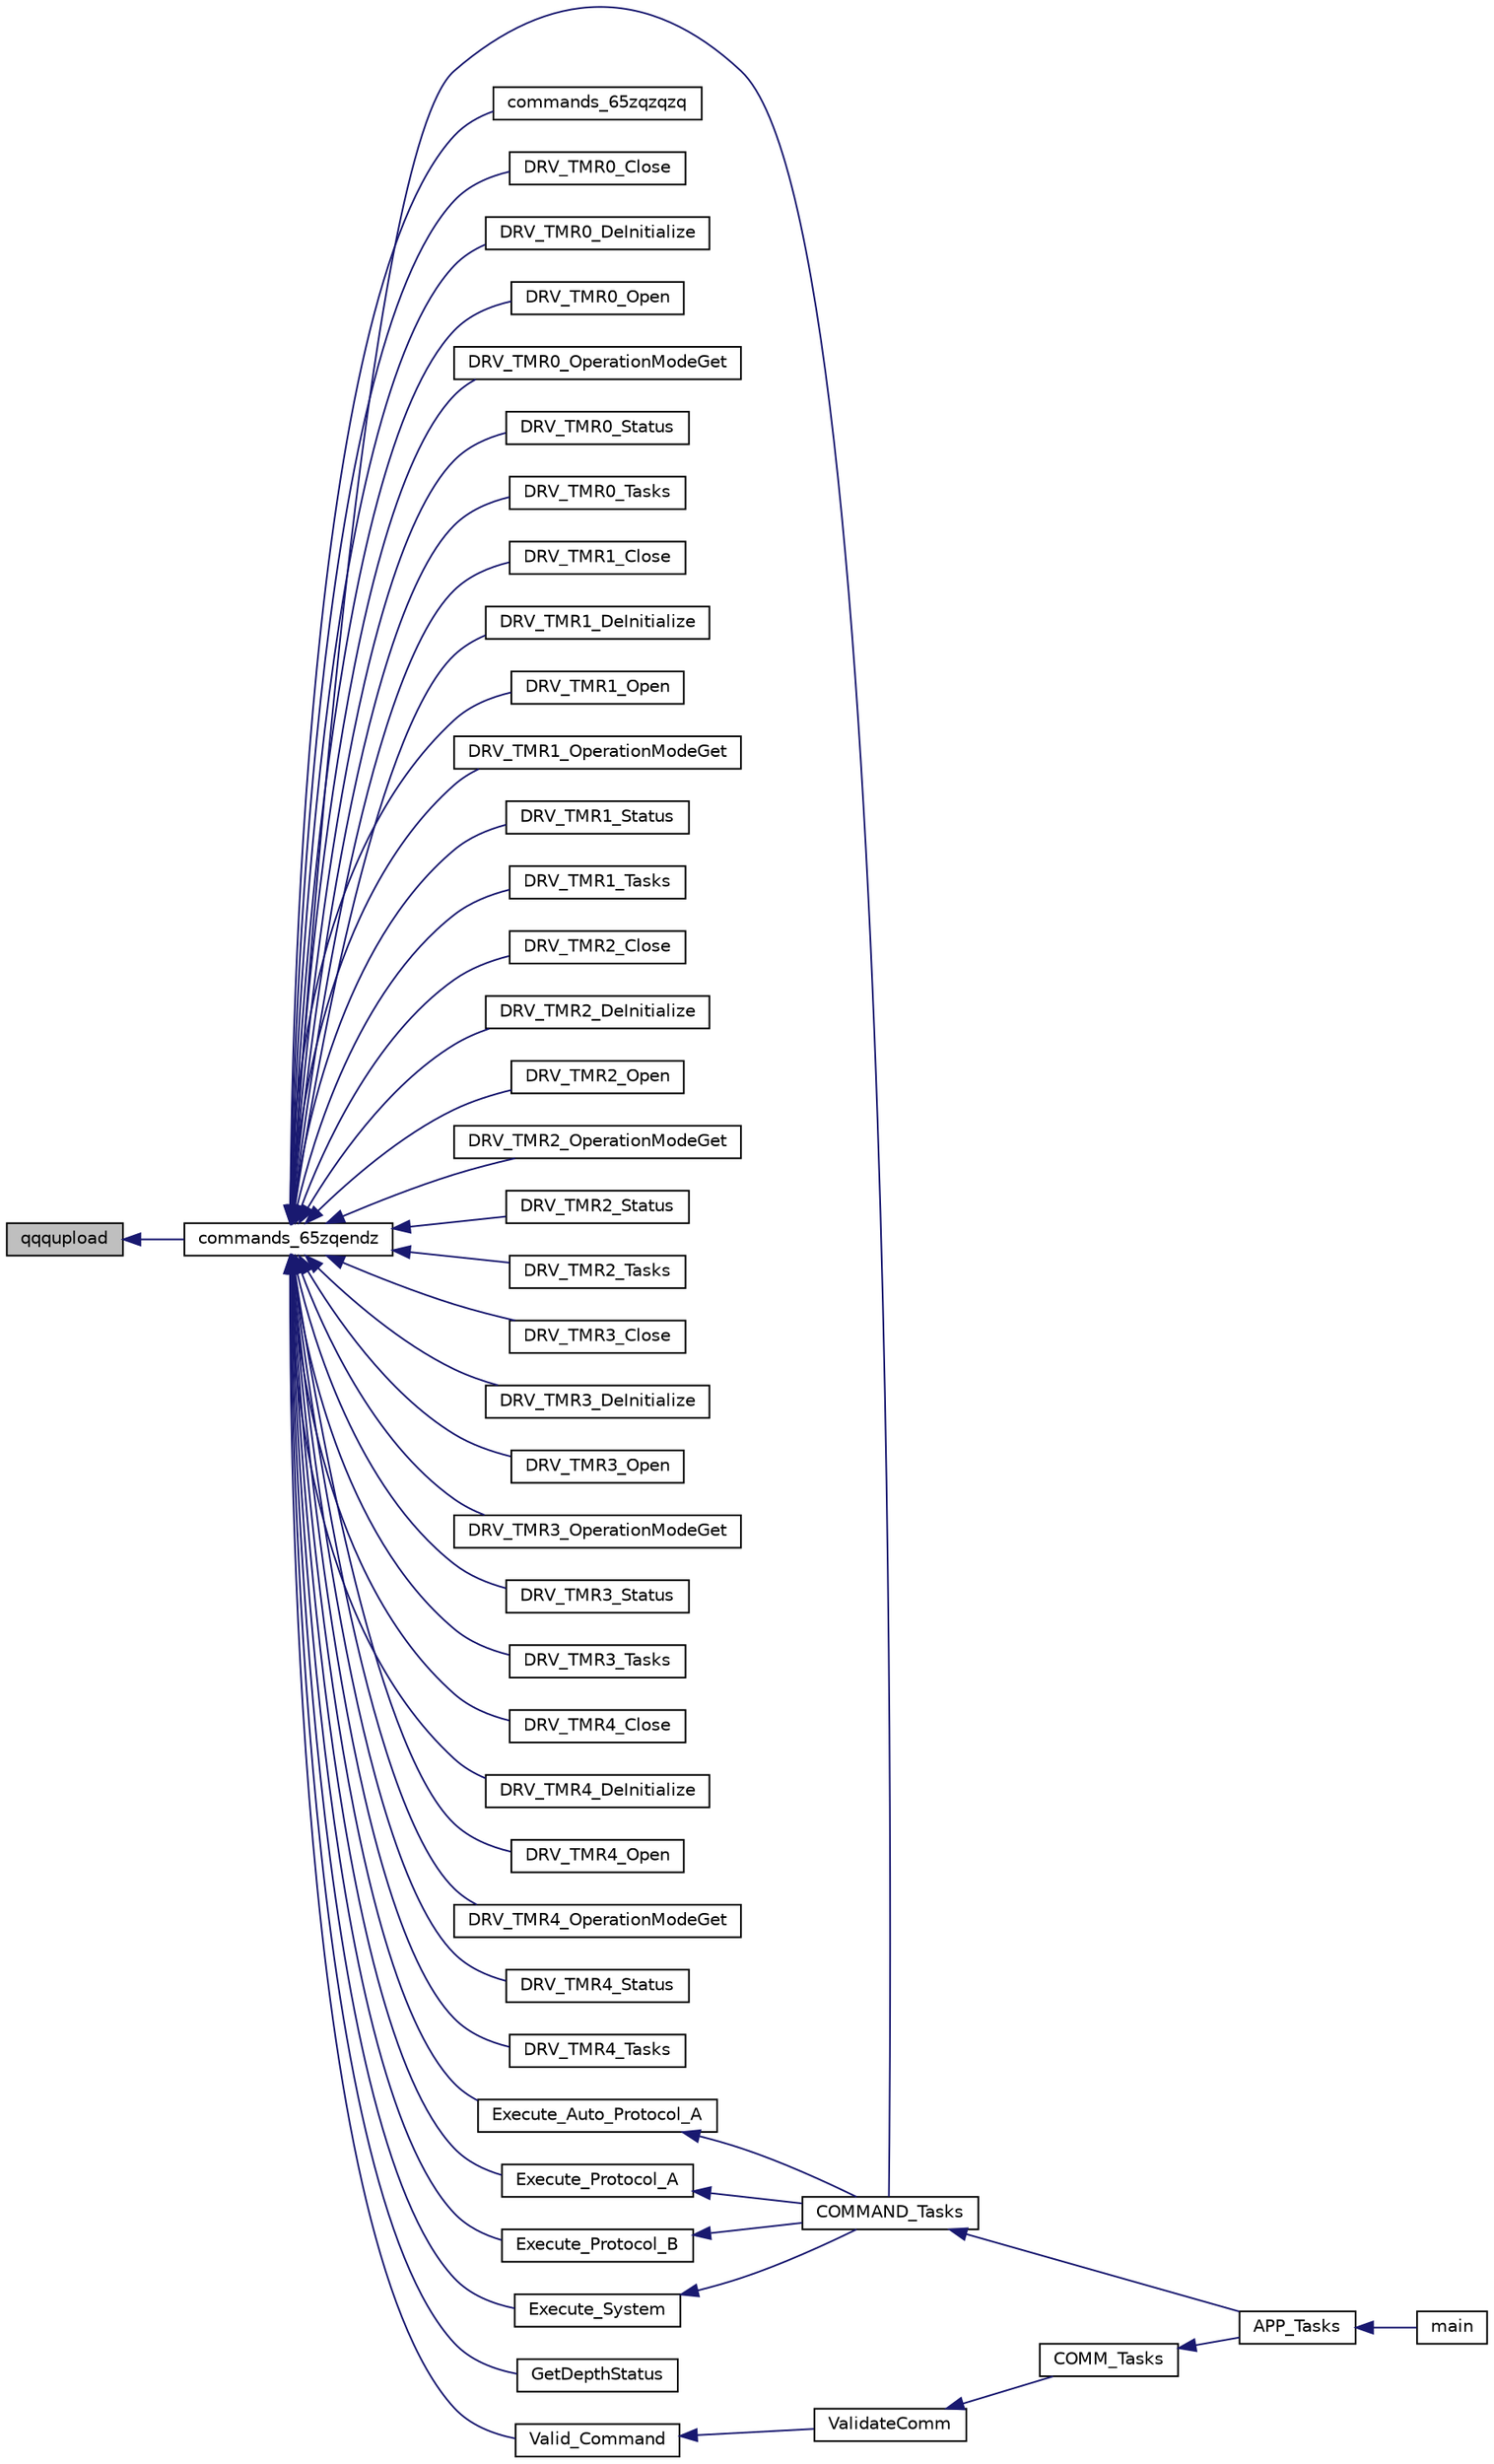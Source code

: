 digraph "qqqupload"
{
  edge [fontname="Helvetica",fontsize="10",labelfontname="Helvetica",labelfontsize="10"];
  node [fontname="Helvetica",fontsize="10",shape=record];
  rankdir="LR";
  Node1865 [label="qqqupload",height=0.2,width=0.4,color="black", fillcolor="grey75", style="filled", fontcolor="black"];
  Node1865 -> Node1866 [dir="back",color="midnightblue",fontsize="10",style="solid",fontname="Helvetica"];
  Node1866 [label="commands_65zqendz",height=0.2,width=0.4,color="black", fillcolor="white", style="filled",URL="$inszt__commands_8c.html#ae5eaf40dc6507a08e90fc7a48ee2fd81"];
  Node1866 -> Node1867 [dir="back",color="midnightblue",fontsize="10",style="solid",fontname="Helvetica"];
  Node1867 [label="COMMAND_Tasks",height=0.2,width=0.4,color="black", fillcolor="white", style="filled",URL="$inszt__commands_8c.html#a18253442833a6f9dcc1031492524596c"];
  Node1867 -> Node1868 [dir="back",color="midnightblue",fontsize="10",style="solid",fontname="Helvetica"];
  Node1868 [label="APP_Tasks",height=0.2,width=0.4,color="black", fillcolor="white", style="filled",URL="$inszt__app_8c.html#a859aee46b660cfee47cfd45ce08f6862"];
  Node1868 -> Node1869 [dir="back",color="midnightblue",fontsize="10",style="solid",fontname="Helvetica"];
  Node1869 [label="main",height=0.2,width=0.4,color="black", fillcolor="white", style="filled",URL="$inszt__main_8c.html#a840291bc02cba5474a4cb46a9b9566fe"];
  Node1866 -> Node1870 [dir="back",color="midnightblue",fontsize="10",style="solid",fontname="Helvetica"];
  Node1870 [label="commands_65zqzqzq",height=0.2,width=0.4,color="black", fillcolor="white", style="filled",URL="$inszt__commands_8c.html#afb0b41e4da3053f2017ab1627fd049ae"];
  Node1866 -> Node1871 [dir="back",color="midnightblue",fontsize="10",style="solid",fontname="Helvetica"];
  Node1871 [label="DRV_TMR0_Close",height=0.2,width=0.4,color="black", fillcolor="white", style="filled",URL="$inszt__commands_8c.html#a32eae35a1e64a44969e70c746ec9cdc2"];
  Node1866 -> Node1872 [dir="back",color="midnightblue",fontsize="10",style="solid",fontname="Helvetica"];
  Node1872 [label="DRV_TMR0_DeInitialize",height=0.2,width=0.4,color="black", fillcolor="white", style="filled",URL="$inszt__commands_8c.html#ac35e22ce2277246569aa15a0142f42de"];
  Node1866 -> Node1873 [dir="back",color="midnightblue",fontsize="10",style="solid",fontname="Helvetica"];
  Node1873 [label="DRV_TMR0_Open",height=0.2,width=0.4,color="black", fillcolor="white", style="filled",URL="$inszt__commands_8c.html#a6185be0b1acc5308100e9c168c6d9882"];
  Node1866 -> Node1874 [dir="back",color="midnightblue",fontsize="10",style="solid",fontname="Helvetica"];
  Node1874 [label="DRV_TMR0_OperationModeGet",height=0.2,width=0.4,color="black", fillcolor="white", style="filled",URL="$inszt__commands_8c.html#a75154e72363837310412c5f0f77ca99b"];
  Node1866 -> Node1875 [dir="back",color="midnightblue",fontsize="10",style="solid",fontname="Helvetica"];
  Node1875 [label="DRV_TMR0_Status",height=0.2,width=0.4,color="black", fillcolor="white", style="filled",URL="$inszt__commands_8c.html#aa0b45abb3787c0b80fba63077983fda6"];
  Node1866 -> Node1876 [dir="back",color="midnightblue",fontsize="10",style="solid",fontname="Helvetica"];
  Node1876 [label="DRV_TMR0_Tasks",height=0.2,width=0.4,color="black", fillcolor="white", style="filled",URL="$inszt__commands_8c.html#a074ed24077060483c762988f726d23e9"];
  Node1866 -> Node1877 [dir="back",color="midnightblue",fontsize="10",style="solid",fontname="Helvetica"];
  Node1877 [label="DRV_TMR1_Close",height=0.2,width=0.4,color="black", fillcolor="white", style="filled",URL="$inszt__commands_8c.html#a6a5cde4bb2a1f040394eff6085aa1d59"];
  Node1866 -> Node1878 [dir="back",color="midnightblue",fontsize="10",style="solid",fontname="Helvetica"];
  Node1878 [label="DRV_TMR1_DeInitialize",height=0.2,width=0.4,color="black", fillcolor="white", style="filled",URL="$inszt__commands_8c.html#abf7739f5097a1ceff5268ea070a35c9e"];
  Node1866 -> Node1879 [dir="back",color="midnightblue",fontsize="10",style="solid",fontname="Helvetica"];
  Node1879 [label="DRV_TMR1_Open",height=0.2,width=0.4,color="black", fillcolor="white", style="filled",URL="$inszt__commands_8c.html#ac23662f1a2e62aff3d8576b4fb403b5e"];
  Node1866 -> Node1880 [dir="back",color="midnightblue",fontsize="10",style="solid",fontname="Helvetica"];
  Node1880 [label="DRV_TMR1_OperationModeGet",height=0.2,width=0.4,color="black", fillcolor="white", style="filled",URL="$inszt__commands_8c.html#a2ddcb52c248a14db2f5d3cc2b8396b4d"];
  Node1866 -> Node1881 [dir="back",color="midnightblue",fontsize="10",style="solid",fontname="Helvetica"];
  Node1881 [label="DRV_TMR1_Status",height=0.2,width=0.4,color="black", fillcolor="white", style="filled",URL="$inszt__commands_8c.html#af0b509a65d0cc40830845f905e72f383"];
  Node1866 -> Node1882 [dir="back",color="midnightblue",fontsize="10",style="solid",fontname="Helvetica"];
  Node1882 [label="DRV_TMR1_Tasks",height=0.2,width=0.4,color="black", fillcolor="white", style="filled",URL="$inszt__commands_8c.html#a0c01e1083b80ad88b2bc0fae758b1f0e"];
  Node1866 -> Node1883 [dir="back",color="midnightblue",fontsize="10",style="solid",fontname="Helvetica"];
  Node1883 [label="DRV_TMR2_Close",height=0.2,width=0.4,color="black", fillcolor="white", style="filled",URL="$inszt__commands_8c.html#a5ad44e5f36f8a566c396331e7c08c15d"];
  Node1866 -> Node1884 [dir="back",color="midnightblue",fontsize="10",style="solid",fontname="Helvetica"];
  Node1884 [label="DRV_TMR2_DeInitialize",height=0.2,width=0.4,color="black", fillcolor="white", style="filled",URL="$inszt__commands_8c.html#a0aa800750e31f5d3aea0afcd7faa41fe"];
  Node1866 -> Node1885 [dir="back",color="midnightblue",fontsize="10",style="solid",fontname="Helvetica"];
  Node1885 [label="DRV_TMR2_Open",height=0.2,width=0.4,color="black", fillcolor="white", style="filled",URL="$inszt__commands_8c.html#ae3ec2e7d926f1dfcf4d5b4ec3f4452b1"];
  Node1866 -> Node1886 [dir="back",color="midnightblue",fontsize="10",style="solid",fontname="Helvetica"];
  Node1886 [label="DRV_TMR2_OperationModeGet",height=0.2,width=0.4,color="black", fillcolor="white", style="filled",URL="$inszt__commands_8c.html#aaec612bc5ca6823e226aa9e168f0f7e4"];
  Node1866 -> Node1887 [dir="back",color="midnightblue",fontsize="10",style="solid",fontname="Helvetica"];
  Node1887 [label="DRV_TMR2_Status",height=0.2,width=0.4,color="black", fillcolor="white", style="filled",URL="$inszt__commands_8c.html#ab66021f387d5cbb3e7ab20b7718aa773"];
  Node1866 -> Node1888 [dir="back",color="midnightblue",fontsize="10",style="solid",fontname="Helvetica"];
  Node1888 [label="DRV_TMR2_Tasks",height=0.2,width=0.4,color="black", fillcolor="white", style="filled",URL="$inszt__commands_8c.html#a4cae103296c260a0cacd0bfbb02abec6"];
  Node1866 -> Node1889 [dir="back",color="midnightblue",fontsize="10",style="solid",fontname="Helvetica"];
  Node1889 [label="DRV_TMR3_Close",height=0.2,width=0.4,color="black", fillcolor="white", style="filled",URL="$inszt__commands_8c.html#a5dd9fa4b5c96ae83f17ed22952b3526b"];
  Node1866 -> Node1890 [dir="back",color="midnightblue",fontsize="10",style="solid",fontname="Helvetica"];
  Node1890 [label="DRV_TMR3_DeInitialize",height=0.2,width=0.4,color="black", fillcolor="white", style="filled",URL="$inszt__commands_8c.html#a51119949a1b0dc2ade9d15cd3eef3cf9"];
  Node1866 -> Node1891 [dir="back",color="midnightblue",fontsize="10",style="solid",fontname="Helvetica"];
  Node1891 [label="DRV_TMR3_Open",height=0.2,width=0.4,color="black", fillcolor="white", style="filled",URL="$inszt__commands_8c.html#a14def85d2721c6fe7a0f52e5da985745"];
  Node1866 -> Node1892 [dir="back",color="midnightblue",fontsize="10",style="solid",fontname="Helvetica"];
  Node1892 [label="DRV_TMR3_OperationModeGet",height=0.2,width=0.4,color="black", fillcolor="white", style="filled",URL="$inszt__commands_8c.html#aba3d374b5742c8fed77fb9c5125906e8"];
  Node1866 -> Node1893 [dir="back",color="midnightblue",fontsize="10",style="solid",fontname="Helvetica"];
  Node1893 [label="DRV_TMR3_Status",height=0.2,width=0.4,color="black", fillcolor="white", style="filled",URL="$inszt__commands_8c.html#ab337820f2261ee63bfbdbe91f999de92"];
  Node1866 -> Node1894 [dir="back",color="midnightblue",fontsize="10",style="solid",fontname="Helvetica"];
  Node1894 [label="DRV_TMR3_Tasks",height=0.2,width=0.4,color="black", fillcolor="white", style="filled",URL="$inszt__commands_8c.html#ac4622292b2dab66f9b5ae9778db08478"];
  Node1866 -> Node1895 [dir="back",color="midnightblue",fontsize="10",style="solid",fontname="Helvetica"];
  Node1895 [label="DRV_TMR4_Close",height=0.2,width=0.4,color="black", fillcolor="white", style="filled",URL="$inszt__commands_8c.html#abca98245dd4f6348cc96c19911fa2f7f"];
  Node1866 -> Node1896 [dir="back",color="midnightblue",fontsize="10",style="solid",fontname="Helvetica"];
  Node1896 [label="DRV_TMR4_DeInitialize",height=0.2,width=0.4,color="black", fillcolor="white", style="filled",URL="$inszt__commands_8c.html#a24315793d9553d184024aea496534bc5"];
  Node1866 -> Node1897 [dir="back",color="midnightblue",fontsize="10",style="solid",fontname="Helvetica"];
  Node1897 [label="DRV_TMR4_Open",height=0.2,width=0.4,color="black", fillcolor="white", style="filled",URL="$inszt__commands_8c.html#a6e2c39c5a9d8b23859be0e673b43b1b9"];
  Node1866 -> Node1898 [dir="back",color="midnightblue",fontsize="10",style="solid",fontname="Helvetica"];
  Node1898 [label="DRV_TMR4_OperationModeGet",height=0.2,width=0.4,color="black", fillcolor="white", style="filled",URL="$inszt__commands_8c.html#ad47780c4b3a36ef4f64841b0106a751d"];
  Node1866 -> Node1899 [dir="back",color="midnightblue",fontsize="10",style="solid",fontname="Helvetica"];
  Node1899 [label="DRV_TMR4_Status",height=0.2,width=0.4,color="black", fillcolor="white", style="filled",URL="$inszt__commands_8c.html#aeb55a9257642cf221bcb641b25033668"];
  Node1866 -> Node1900 [dir="back",color="midnightblue",fontsize="10",style="solid",fontname="Helvetica"];
  Node1900 [label="DRV_TMR4_Tasks",height=0.2,width=0.4,color="black", fillcolor="white", style="filled",URL="$inszt__commands_8c.html#a97a4bb302673812056f8ad54ea70b59e"];
  Node1866 -> Node1901 [dir="back",color="midnightblue",fontsize="10",style="solid",fontname="Helvetica"];
  Node1901 [label="Execute_Auto_Protocol_A",height=0.2,width=0.4,color="black", fillcolor="white", style="filled",URL="$inszt__commands_8c.html#a03b9bfc92c4795c4d185a80c5137c68d"];
  Node1901 -> Node1867 [dir="back",color="midnightblue",fontsize="10",style="solid",fontname="Helvetica"];
  Node1866 -> Node1902 [dir="back",color="midnightblue",fontsize="10",style="solid",fontname="Helvetica"];
  Node1902 [label="Execute_Protocol_A",height=0.2,width=0.4,color="black", fillcolor="white", style="filled",URL="$inszt__commands_8c.html#a5931359f2a322bcc2dec75d32ac6e432"];
  Node1902 -> Node1867 [dir="back",color="midnightblue",fontsize="10",style="solid",fontname="Helvetica"];
  Node1866 -> Node1903 [dir="back",color="midnightblue",fontsize="10",style="solid",fontname="Helvetica"];
  Node1903 [label="Execute_Protocol_B",height=0.2,width=0.4,color="black", fillcolor="white", style="filled",URL="$inszt__commands_8c.html#a8e4d3181dba6334ad9065acfbca9e2ab"];
  Node1903 -> Node1867 [dir="back",color="midnightblue",fontsize="10",style="solid",fontname="Helvetica"];
  Node1866 -> Node1904 [dir="back",color="midnightblue",fontsize="10",style="solid",fontname="Helvetica"];
  Node1904 [label="Execute_System",height=0.2,width=0.4,color="black", fillcolor="white", style="filled",URL="$inszt__commands_8c.html#ab771aed75bcf11e310cd7bb99b3d0702"];
  Node1904 -> Node1867 [dir="back",color="midnightblue",fontsize="10",style="solid",fontname="Helvetica"];
  Node1866 -> Node1905 [dir="back",color="midnightblue",fontsize="10",style="solid",fontname="Helvetica"];
  Node1905 [label="GetDepthStatus",height=0.2,width=0.4,color="black", fillcolor="white", style="filled",URL="$inszt___u_s_b_8c.html#ada604f3e1eefc9dd017c1198688b018b"];
  Node1866 -> Node1906 [dir="back",color="midnightblue",fontsize="10",style="solid",fontname="Helvetica"];
  Node1906 [label="Valid_Command",height=0.2,width=0.4,color="black", fillcolor="white", style="filled",URL="$inszt__commands_8c.html#adf874595e4b75f7e8cd79080a70161aa"];
  Node1906 -> Node1907 [dir="back",color="midnightblue",fontsize="10",style="solid",fontname="Helvetica"];
  Node1907 [label="ValidateComm",height=0.2,width=0.4,color="black", fillcolor="white", style="filled",URL="$inszt__commmodule_8c.html#a764430fc16209afb9056738eb23b69c5"];
  Node1907 -> Node1908 [dir="back",color="midnightblue",fontsize="10",style="solid",fontname="Helvetica"];
  Node1908 [label="COMM_Tasks",height=0.2,width=0.4,color="black", fillcolor="white", style="filled",URL="$inszt__commmodule_8c.html#a58032003b728b9659d8ec40e2b565169"];
  Node1908 -> Node1868 [dir="back",color="midnightblue",fontsize="10",style="solid",fontname="Helvetica"];
}
